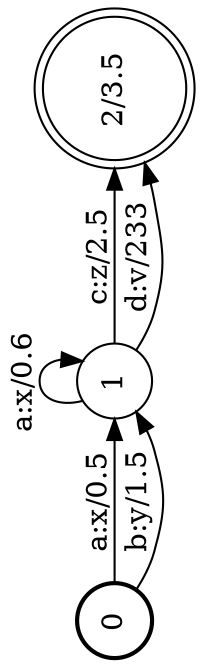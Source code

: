 digraph FST {
rankdir = LR;
size = "8.5,11";
label = "";
center = 1;
orientation = Landscape;
ranksep = "0.4";
nodesep = "0.25";
0 [label = "0", shape = circle, style = bold, fontsize = 14]
	0 -> 1 [label = "a:x/0.5", fontsize = 14];
	0 -> 1 [label = "b:y/1.5", fontsize = 14];
1 [label = "1", shape = circle, style = solid, fontsize = 14]
	1 -> 2 [label = "c:z/2.5", fontsize = 14];
	1 -> 2 [label = "d:v/233", fontsize = 14];
	1 -> 1 [label = "a:x/0.6", fontsize = 14];
2 [label = "2/3.5", shape = doublecircle, style = solid, fontsize = 14]
}
